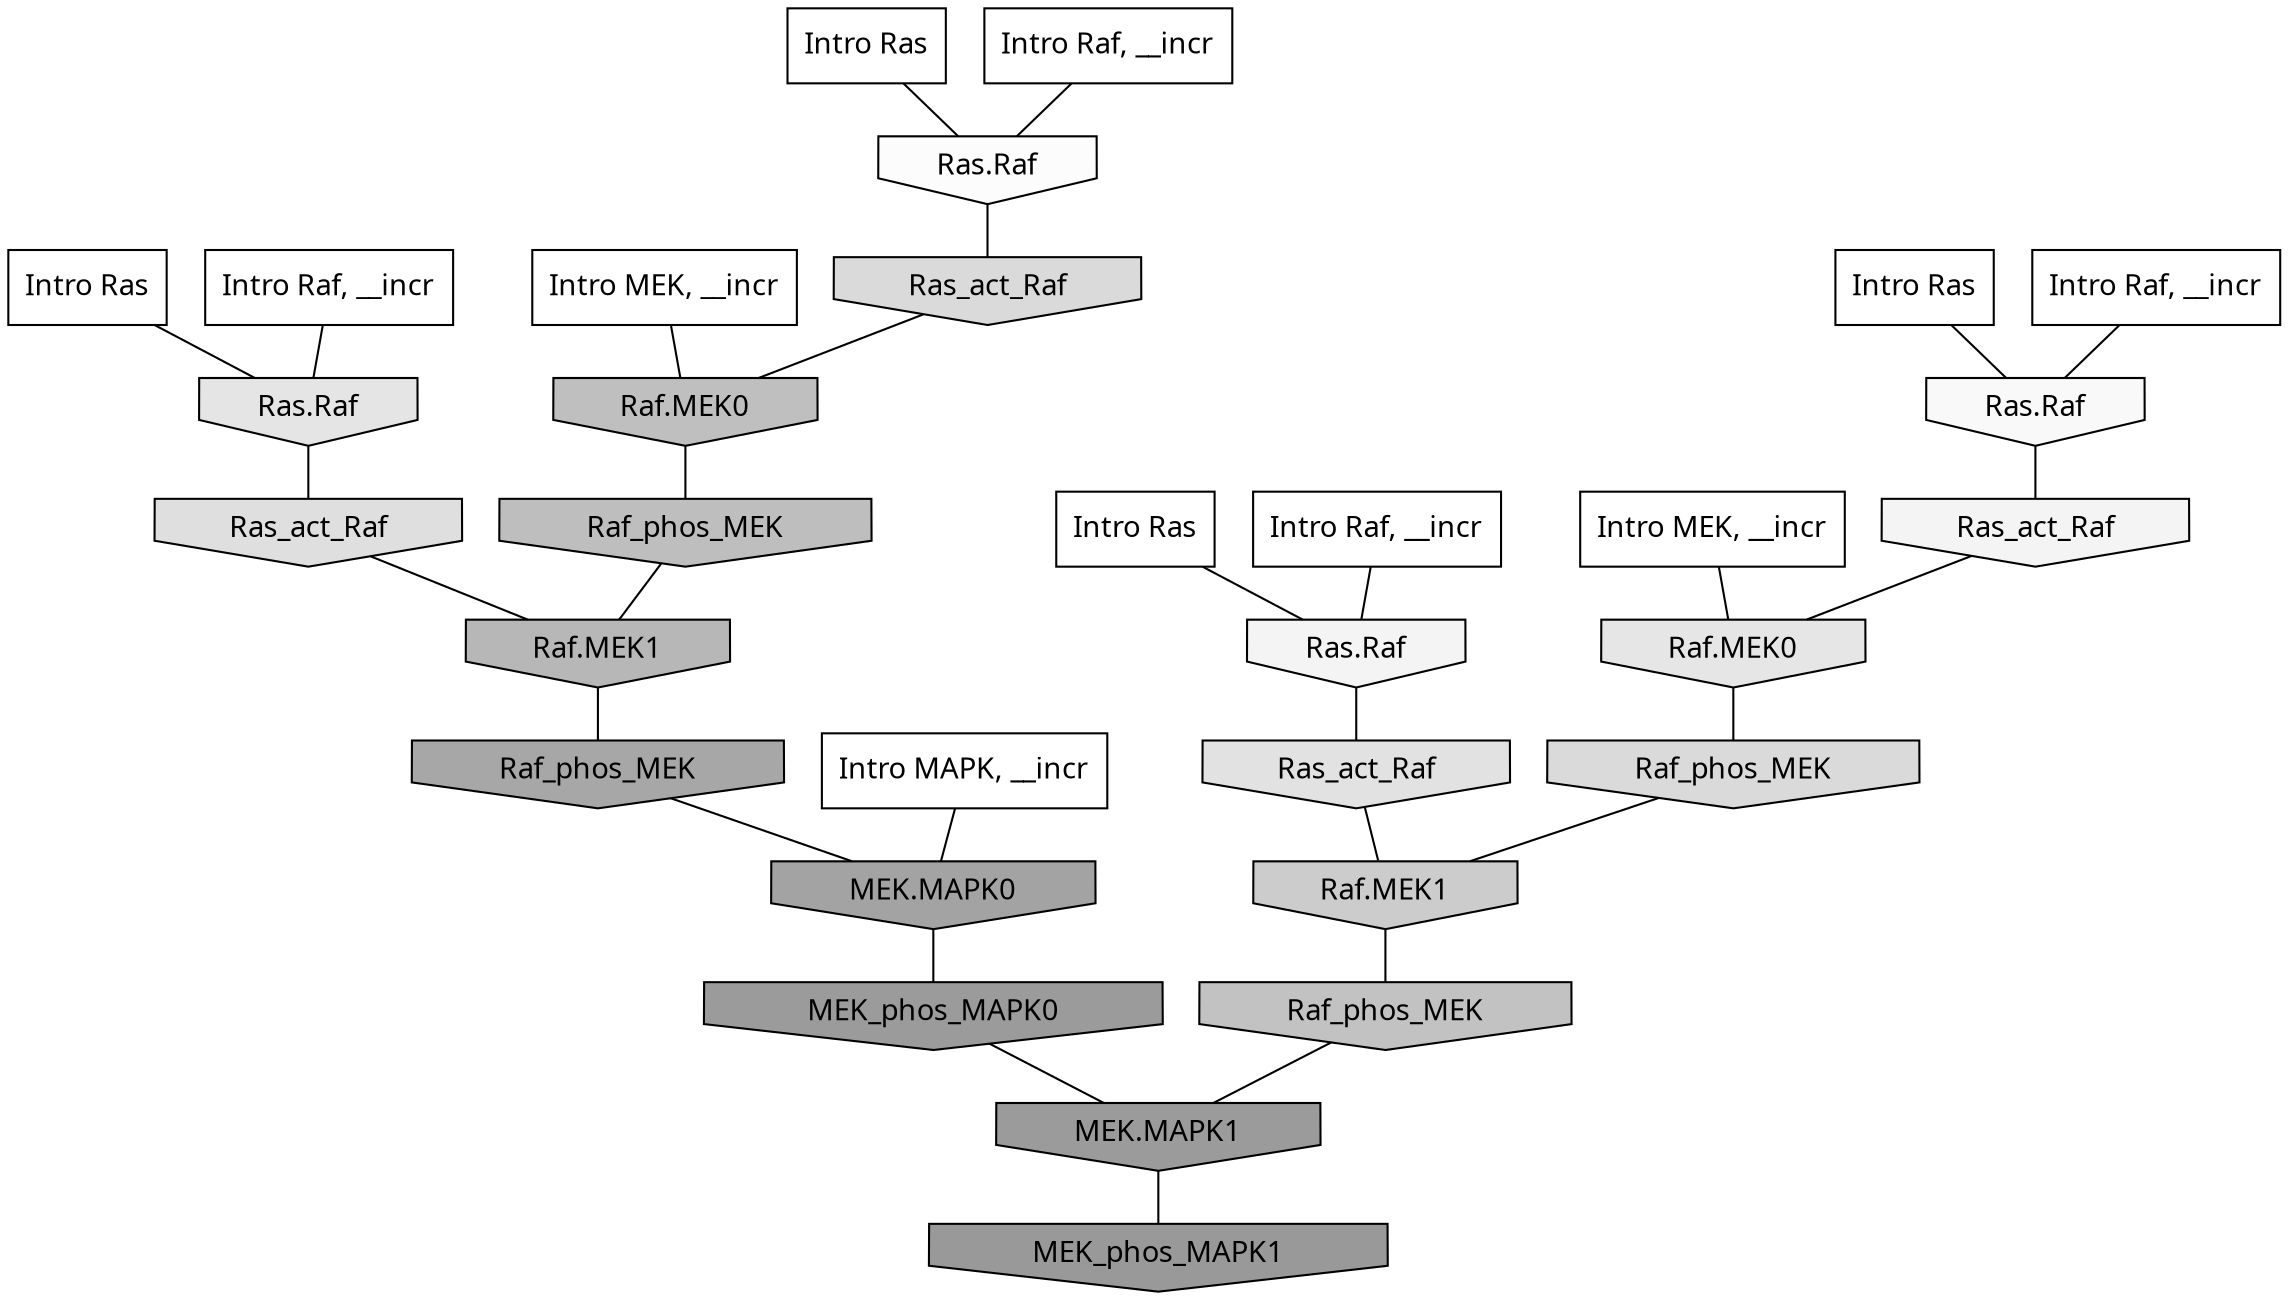 digraph G{
  rankdir="TB";
  ranksep=0.30;
  node [fontname="CMU Serif"];
  edge [fontname="CMU Serif"];
  
  4 [label="Intro Ras", shape=rectangle, style=filled, fillcolor="0.000 0.000 1.000"]
  
  37 [label="Intro Ras", shape=rectangle, style=filled, fillcolor="0.000 0.000 1.000"]
  
  48 [label="Intro Ras", shape=rectangle, style=filled, fillcolor="0.000 0.000 1.000"]
  
  73 [label="Intro Ras", shape=rectangle, style=filled, fillcolor="0.000 0.000 1.000"]
  
  132 [label="Intro Raf, __incr", shape=rectangle, style=filled, fillcolor="0.000 0.000 1.000"]
  
  267 [label="Intro Raf, __incr", shape=rectangle, style=filled, fillcolor="0.000 0.000 1.000"]
  
  632 [label="Intro Raf, __incr", shape=rectangle, style=filled, fillcolor="0.000 0.000 1.000"]
  
  901 [label="Intro Raf, __incr", shape=rectangle, style=filled, fillcolor="0.000 0.000 1.000"]
  
  1552 [label="Intro MEK, __incr", shape=rectangle, style=filled, fillcolor="0.000 0.000 1.000"]
  
  1862 [label="Intro MEK, __incr", shape=rectangle, style=filled, fillcolor="0.000 0.000 1.000"]
  
  2764 [label="Intro MAPK, __incr", shape=rectangle, style=filled, fillcolor="0.000 0.000 1.000"]
  
  3402 [label="Ras.Raf", shape=invhouse, style=filled, fillcolor="0.000 0.000 0.988"]
  
  3498 [label="Ras.Raf", shape=invhouse, style=filled, fillcolor="0.000 0.000 0.973"]
  
  3649 [label="Ras_act_Raf", shape=invhouse, style=filled, fillcolor="0.000 0.000 0.954"]
  
  3656 [label="Ras.Raf", shape=invhouse, style=filled, fillcolor="0.000 0.000 0.954"]
  
  4430 [label="Raf.MEK0", shape=invhouse, style=filled, fillcolor="0.000 0.000 0.902"]
  
  4497 [label="Ras.Raf", shape=invhouse, style=filled, fillcolor="0.000 0.000 0.898"]
  
  4745 [label="Ras_act_Raf", shape=invhouse, style=filled, fillcolor="0.000 0.000 0.884"]
  
  4935 [label="Ras_act_Raf", shape=invhouse, style=filled, fillcolor="0.000 0.000 0.872"]
  
  5235 [label="Ras_act_Raf", shape=invhouse, style=filled, fillcolor="0.000 0.000 0.855"]
  
  5309 [label="Raf_phos_MEK", shape=invhouse, style=filled, fillcolor="0.000 0.000 0.852"]
  
  6362 [label="Raf.MEK1", shape=invhouse, style=filled, fillcolor="0.000 0.000 0.800"]
  
  7640 [label="Raf_phos_MEK", shape=invhouse, style=filled, fillcolor="0.000 0.000 0.758"]
  
  7958 [label="Raf.MEK0", shape=invhouse, style=filled, fillcolor="0.000 0.000 0.748"]
  
  8073 [label="Raf_phos_MEK", shape=invhouse, style=filled, fillcolor="0.000 0.000 0.745"]
  
  9162 [label="Raf.MEK1", shape=invhouse, style=filled, fillcolor="0.000 0.000 0.715"]
  
  12296 [label="Raf_phos_MEK", shape=invhouse, style=filled, fillcolor="0.000 0.000 0.656"]
  
  13548 [label="MEK.MAPK0", shape=invhouse, style=filled, fillcolor="0.000 0.000 0.638"]
  
  15760 [label="MEK_phos_MAPK0", shape=invhouse, style=filled, fillcolor="0.000 0.000 0.606"]
  
  15767 [label="MEK.MAPK1", shape=invhouse, style=filled, fillcolor="0.000 0.000 0.606"]
  
  16075 [label="MEK_phos_MAPK1", shape=invhouse, style=filled, fillcolor="0.000 0.000 0.600"]
  
  
  15767 -> 16075 [dir=none, color="0.000 0.000 0.000"] 
  15760 -> 15767 [dir=none, color="0.000 0.000 0.000"] 
  13548 -> 15760 [dir=none, color="0.000 0.000 0.000"] 
  12296 -> 13548 [dir=none, color="0.000 0.000 0.000"] 
  9162 -> 12296 [dir=none, color="0.000 0.000 0.000"] 
  8073 -> 9162 [dir=none, color="0.000 0.000 0.000"] 
  7958 -> 8073 [dir=none, color="0.000 0.000 0.000"] 
  7640 -> 15767 [dir=none, color="0.000 0.000 0.000"] 
  6362 -> 7640 [dir=none, color="0.000 0.000 0.000"] 
  5309 -> 6362 [dir=none, color="0.000 0.000 0.000"] 
  5235 -> 7958 [dir=none, color="0.000 0.000 0.000"] 
  4935 -> 9162 [dir=none, color="0.000 0.000 0.000"] 
  4745 -> 6362 [dir=none, color="0.000 0.000 0.000"] 
  4497 -> 4935 [dir=none, color="0.000 0.000 0.000"] 
  4430 -> 5309 [dir=none, color="0.000 0.000 0.000"] 
  3656 -> 4745 [dir=none, color="0.000 0.000 0.000"] 
  3649 -> 4430 [dir=none, color="0.000 0.000 0.000"] 
  3498 -> 3649 [dir=none, color="0.000 0.000 0.000"] 
  3402 -> 5235 [dir=none, color="0.000 0.000 0.000"] 
  2764 -> 13548 [dir=none, color="0.000 0.000 0.000"] 
  1862 -> 4430 [dir=none, color="0.000 0.000 0.000"] 
  1552 -> 7958 [dir=none, color="0.000 0.000 0.000"] 
  901 -> 3402 [dir=none, color="0.000 0.000 0.000"] 
  632 -> 3498 [dir=none, color="0.000 0.000 0.000"] 
  267 -> 3656 [dir=none, color="0.000 0.000 0.000"] 
  132 -> 4497 [dir=none, color="0.000 0.000 0.000"] 
  73 -> 3656 [dir=none, color="0.000 0.000 0.000"] 
  48 -> 3402 [dir=none, color="0.000 0.000 0.000"] 
  37 -> 3498 [dir=none, color="0.000 0.000 0.000"] 
  4 -> 4497 [dir=none, color="0.000 0.000 0.000"] 
  
  }
